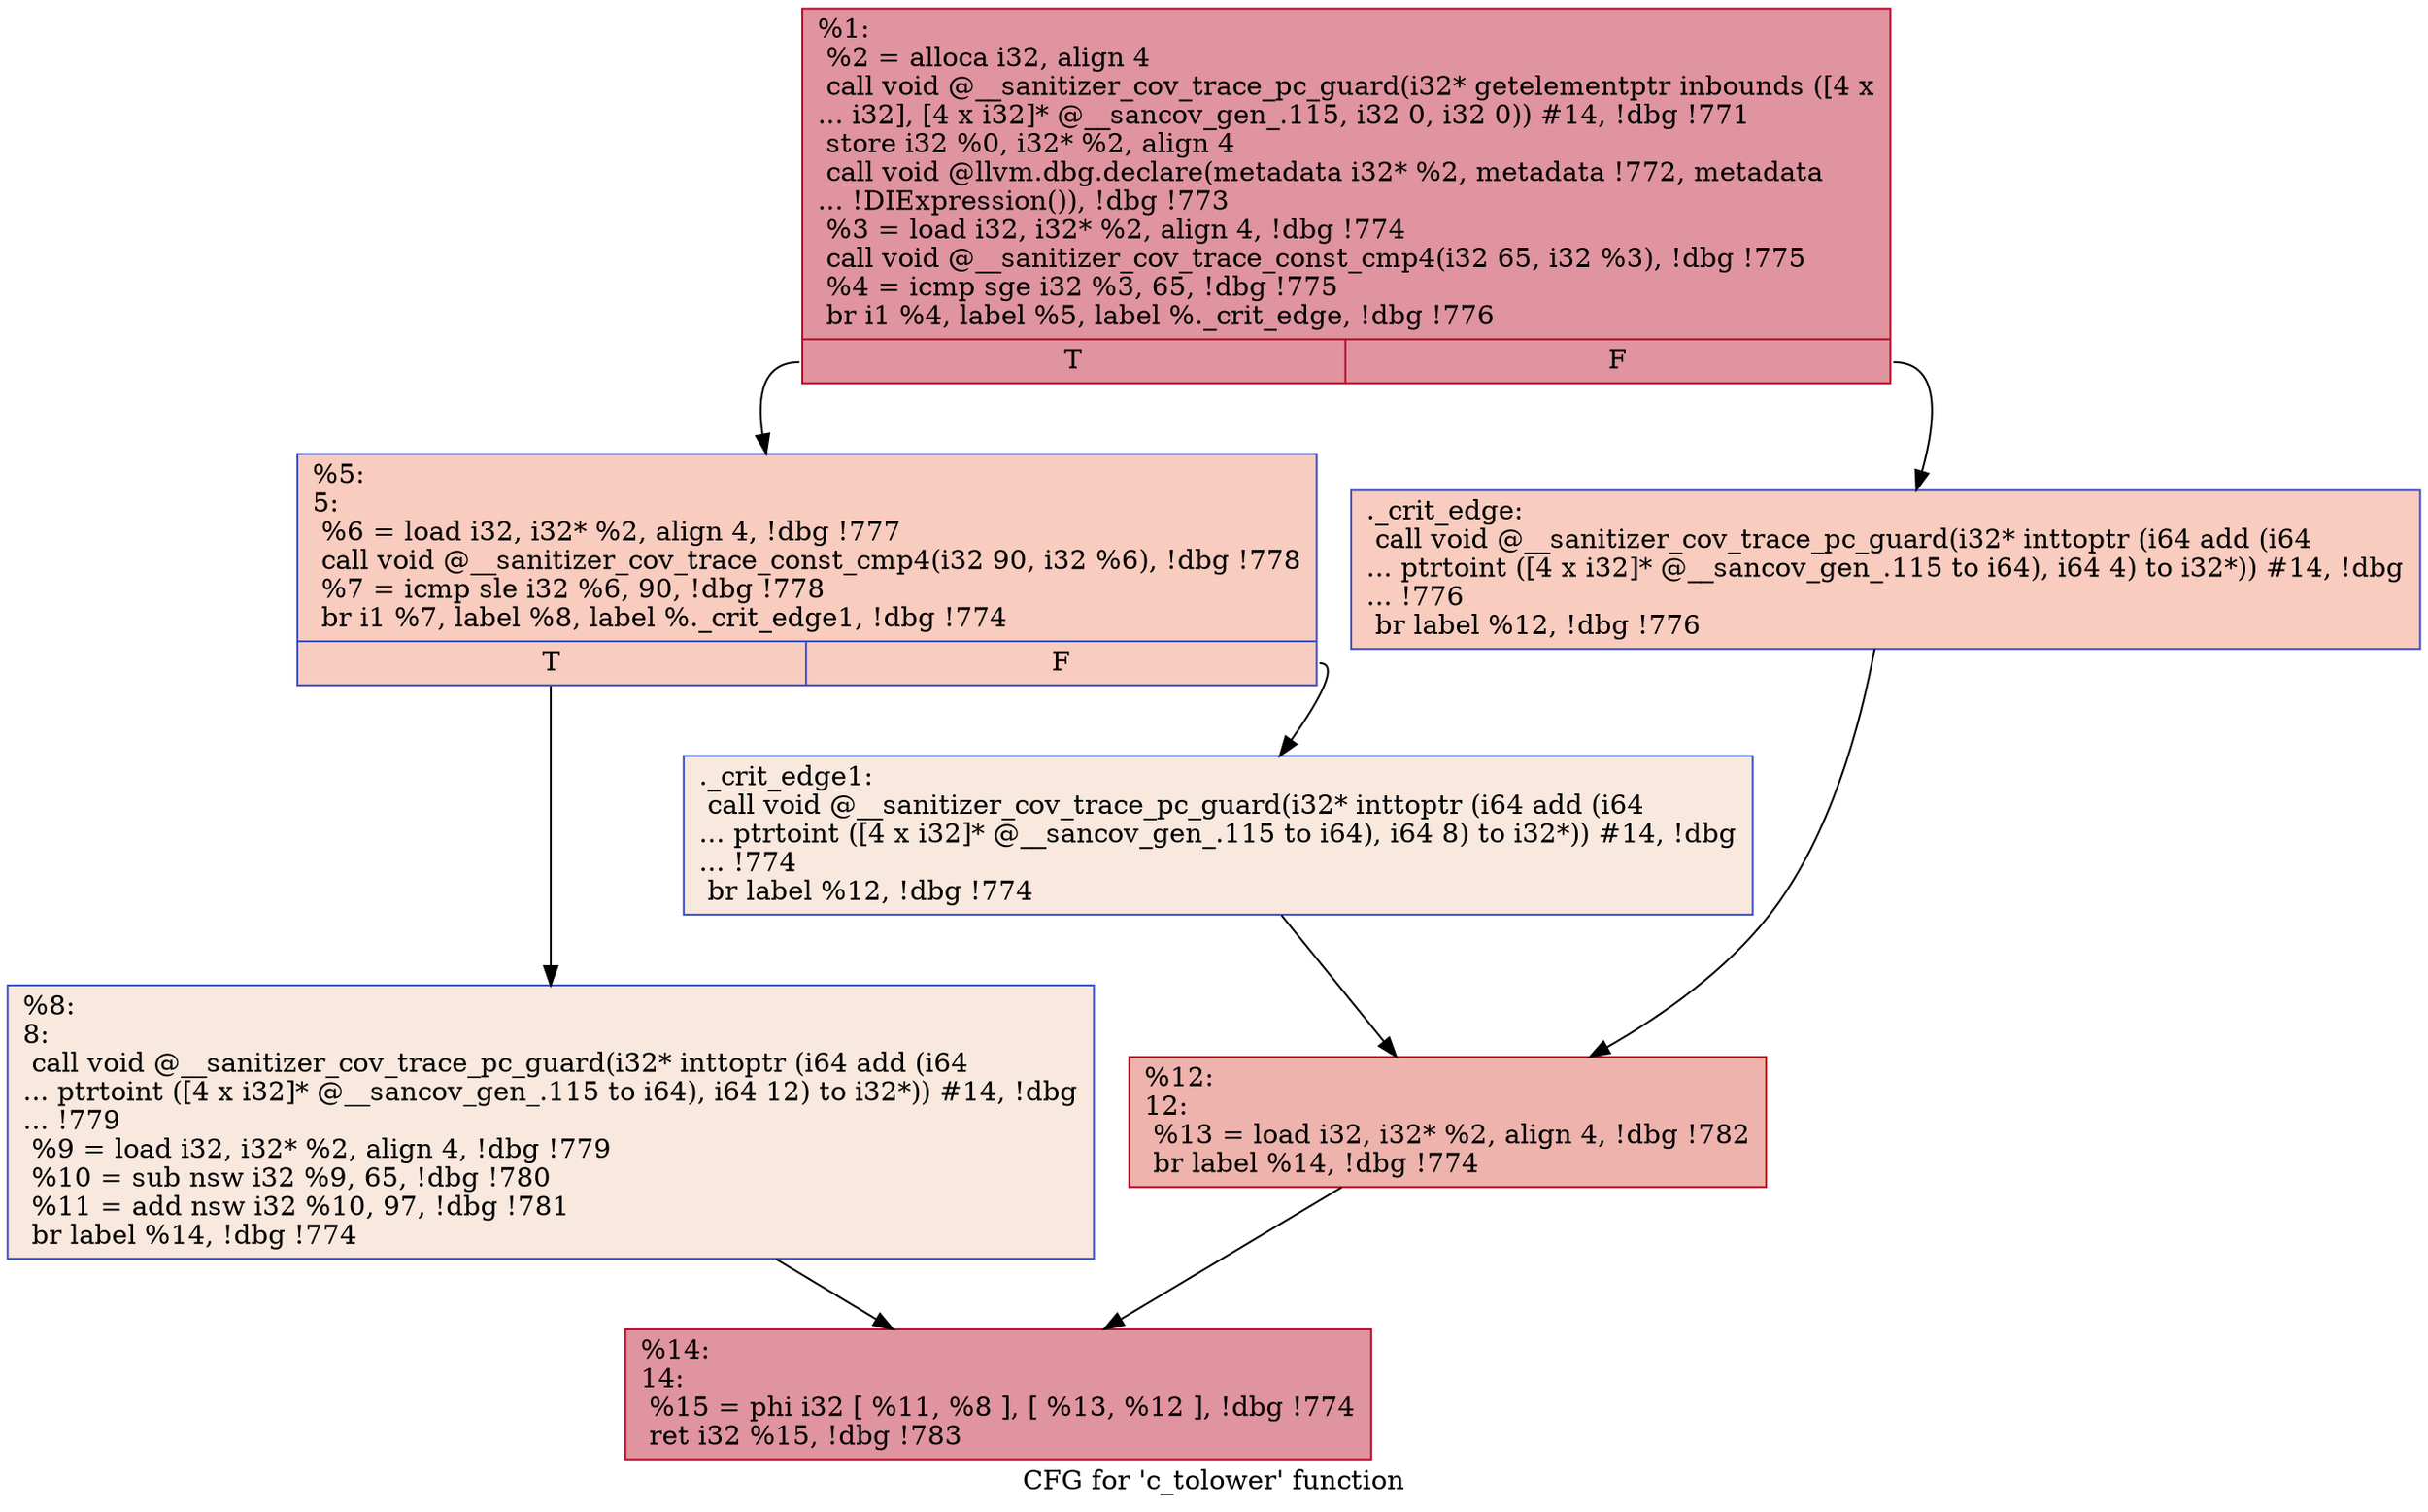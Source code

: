 digraph "CFG for 'c_tolower' function" {
	label="CFG for 'c_tolower' function";

	Node0x55555596ec40 [shape=record,color="#b70d28ff", style=filled, fillcolor="#b70d2870",label="{%1:\l  %2 = alloca i32, align 4\l  call void @__sanitizer_cov_trace_pc_guard(i32* getelementptr inbounds ([4 x\l... i32], [4 x i32]* @__sancov_gen_.115, i32 0, i32 0)) #14, !dbg !771\l  store i32 %0, i32* %2, align 4\l  call void @llvm.dbg.declare(metadata i32* %2, metadata !772, metadata\l... !DIExpression()), !dbg !773\l  %3 = load i32, i32* %2, align 4, !dbg !774\l  call void @__sanitizer_cov_trace_const_cmp4(i32 65, i32 %3), !dbg !775\l  %4 = icmp sge i32 %3, 65, !dbg !775\l  br i1 %4, label %5, label %._crit_edge, !dbg !776\l|{<s0>T|<s1>F}}"];
	Node0x55555596ec40:s0 -> Node0x55555596eef0;
	Node0x55555596ec40:s1 -> Node0x55555596eea0;
	Node0x55555596eea0 [shape=record,color="#3d50c3ff", style=filled, fillcolor="#f08b6e70",label="{._crit_edge:                                      \l  call void @__sanitizer_cov_trace_pc_guard(i32* inttoptr (i64 add (i64\l... ptrtoint ([4 x i32]* @__sancov_gen_.115 to i64), i64 4) to i32*)) #14, !dbg\l... !776\l  br label %12, !dbg !776\l}"];
	Node0x55555596eea0 -> Node0x55555596efe0;
	Node0x55555596eef0 [shape=record,color="#3d50c3ff", style=filled, fillcolor="#f08b6e70",label="{%5:\l5:                                                \l  %6 = load i32, i32* %2, align 4, !dbg !777\l  call void @__sanitizer_cov_trace_const_cmp4(i32 90, i32 %6), !dbg !778\l  %7 = icmp sle i32 %6, 90, !dbg !778\l  br i1 %7, label %8, label %._crit_edge1, !dbg !774\l|{<s0>T|<s1>F}}"];
	Node0x55555596eef0:s0 -> Node0x55555596ef90;
	Node0x55555596eef0:s1 -> Node0x55555596ef40;
	Node0x55555596ef40 [shape=record,color="#3d50c3ff", style=filled, fillcolor="#f2cab570",label="{._crit_edge1:                                     \l  call void @__sanitizer_cov_trace_pc_guard(i32* inttoptr (i64 add (i64\l... ptrtoint ([4 x i32]* @__sancov_gen_.115 to i64), i64 8) to i32*)) #14, !dbg\l... !774\l  br label %12, !dbg !774\l}"];
	Node0x55555596ef40 -> Node0x55555596efe0;
	Node0x55555596ef90 [shape=record,color="#3d50c3ff", style=filled, fillcolor="#f2cab570",label="{%8:\l8:                                                \l  call void @__sanitizer_cov_trace_pc_guard(i32* inttoptr (i64 add (i64\l... ptrtoint ([4 x i32]* @__sancov_gen_.115 to i64), i64 12) to i32*)) #14, !dbg\l... !779\l  %9 = load i32, i32* %2, align 4, !dbg !779\l  %10 = sub nsw i32 %9, 65, !dbg !780\l  %11 = add nsw i32 %10, 97, !dbg !781\l  br label %14, !dbg !774\l}"];
	Node0x55555596ef90 -> Node0x55555596f030;
	Node0x55555596efe0 [shape=record,color="#b70d28ff", style=filled, fillcolor="#d6524470",label="{%12:\l12:                                               \l  %13 = load i32, i32* %2, align 4, !dbg !782\l  br label %14, !dbg !774\l}"];
	Node0x55555596efe0 -> Node0x55555596f030;
	Node0x55555596f030 [shape=record,color="#b70d28ff", style=filled, fillcolor="#b70d2870",label="{%14:\l14:                                               \l  %15 = phi i32 [ %11, %8 ], [ %13, %12 ], !dbg !774\l  ret i32 %15, !dbg !783\l}"];
}
